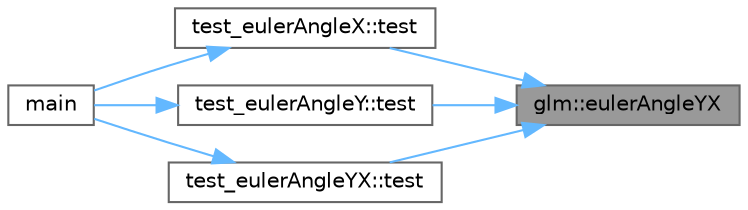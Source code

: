 digraph "glm::eulerAngleYX"
{
 // LATEX_PDF_SIZE
  bgcolor="transparent";
  edge [fontname=Helvetica,fontsize=10,labelfontname=Helvetica,labelfontsize=10];
  node [fontname=Helvetica,fontsize=10,shape=box,height=0.2,width=0.4];
  rankdir="RL";
  Node1 [id="Node000001",label="glm::eulerAngleYX",height=0.2,width=0.4,color="gray40", fillcolor="grey60", style="filled", fontcolor="black",tooltip=" "];
  Node1 -> Node2 [id="edge7_Node000001_Node000002",dir="back",color="steelblue1",style="solid",tooltip=" "];
  Node2 [id="Node000002",label="test_eulerAngleX::test",height=0.2,width=0.4,color="grey40", fillcolor="white", style="filled",URL="$namespacetest__euler_angle_x.html#a29927bfd28a74b6e785bf69a62f0de43",tooltip=" "];
  Node2 -> Node3 [id="edge8_Node000002_Node000003",dir="back",color="steelblue1",style="solid",tooltip=" "];
  Node3 [id="Node000003",label="main",height=0.2,width=0.4,color="grey40", fillcolor="white", style="filled",URL="$_classes_2lib_2glm_2test_2gtx_2gtx__euler__angle_8cpp.html#ae66f6b31b5ad750f1fe042a706a4e3d4",tooltip=" "];
  Node1 -> Node4 [id="edge9_Node000001_Node000004",dir="back",color="steelblue1",style="solid",tooltip=" "];
  Node4 [id="Node000004",label="test_eulerAngleY::test",height=0.2,width=0.4,color="grey40", fillcolor="white", style="filled",URL="$namespacetest__euler_angle_y.html#afc84f914ee7ca893ee2fdbfae5dd6850",tooltip=" "];
  Node4 -> Node3 [id="edge10_Node000004_Node000003",dir="back",color="steelblue1",style="solid",tooltip=" "];
  Node1 -> Node5 [id="edge11_Node000001_Node000005",dir="back",color="steelblue1",style="solid",tooltip=" "];
  Node5 [id="Node000005",label="test_eulerAngleYX::test",height=0.2,width=0.4,color="grey40", fillcolor="white", style="filled",URL="$namespacetest__euler_angle_y_x.html#a01bb0e97e135011eed8e172254cf2406",tooltip=" "];
  Node5 -> Node3 [id="edge12_Node000005_Node000003",dir="back",color="steelblue1",style="solid",tooltip=" "];
}
